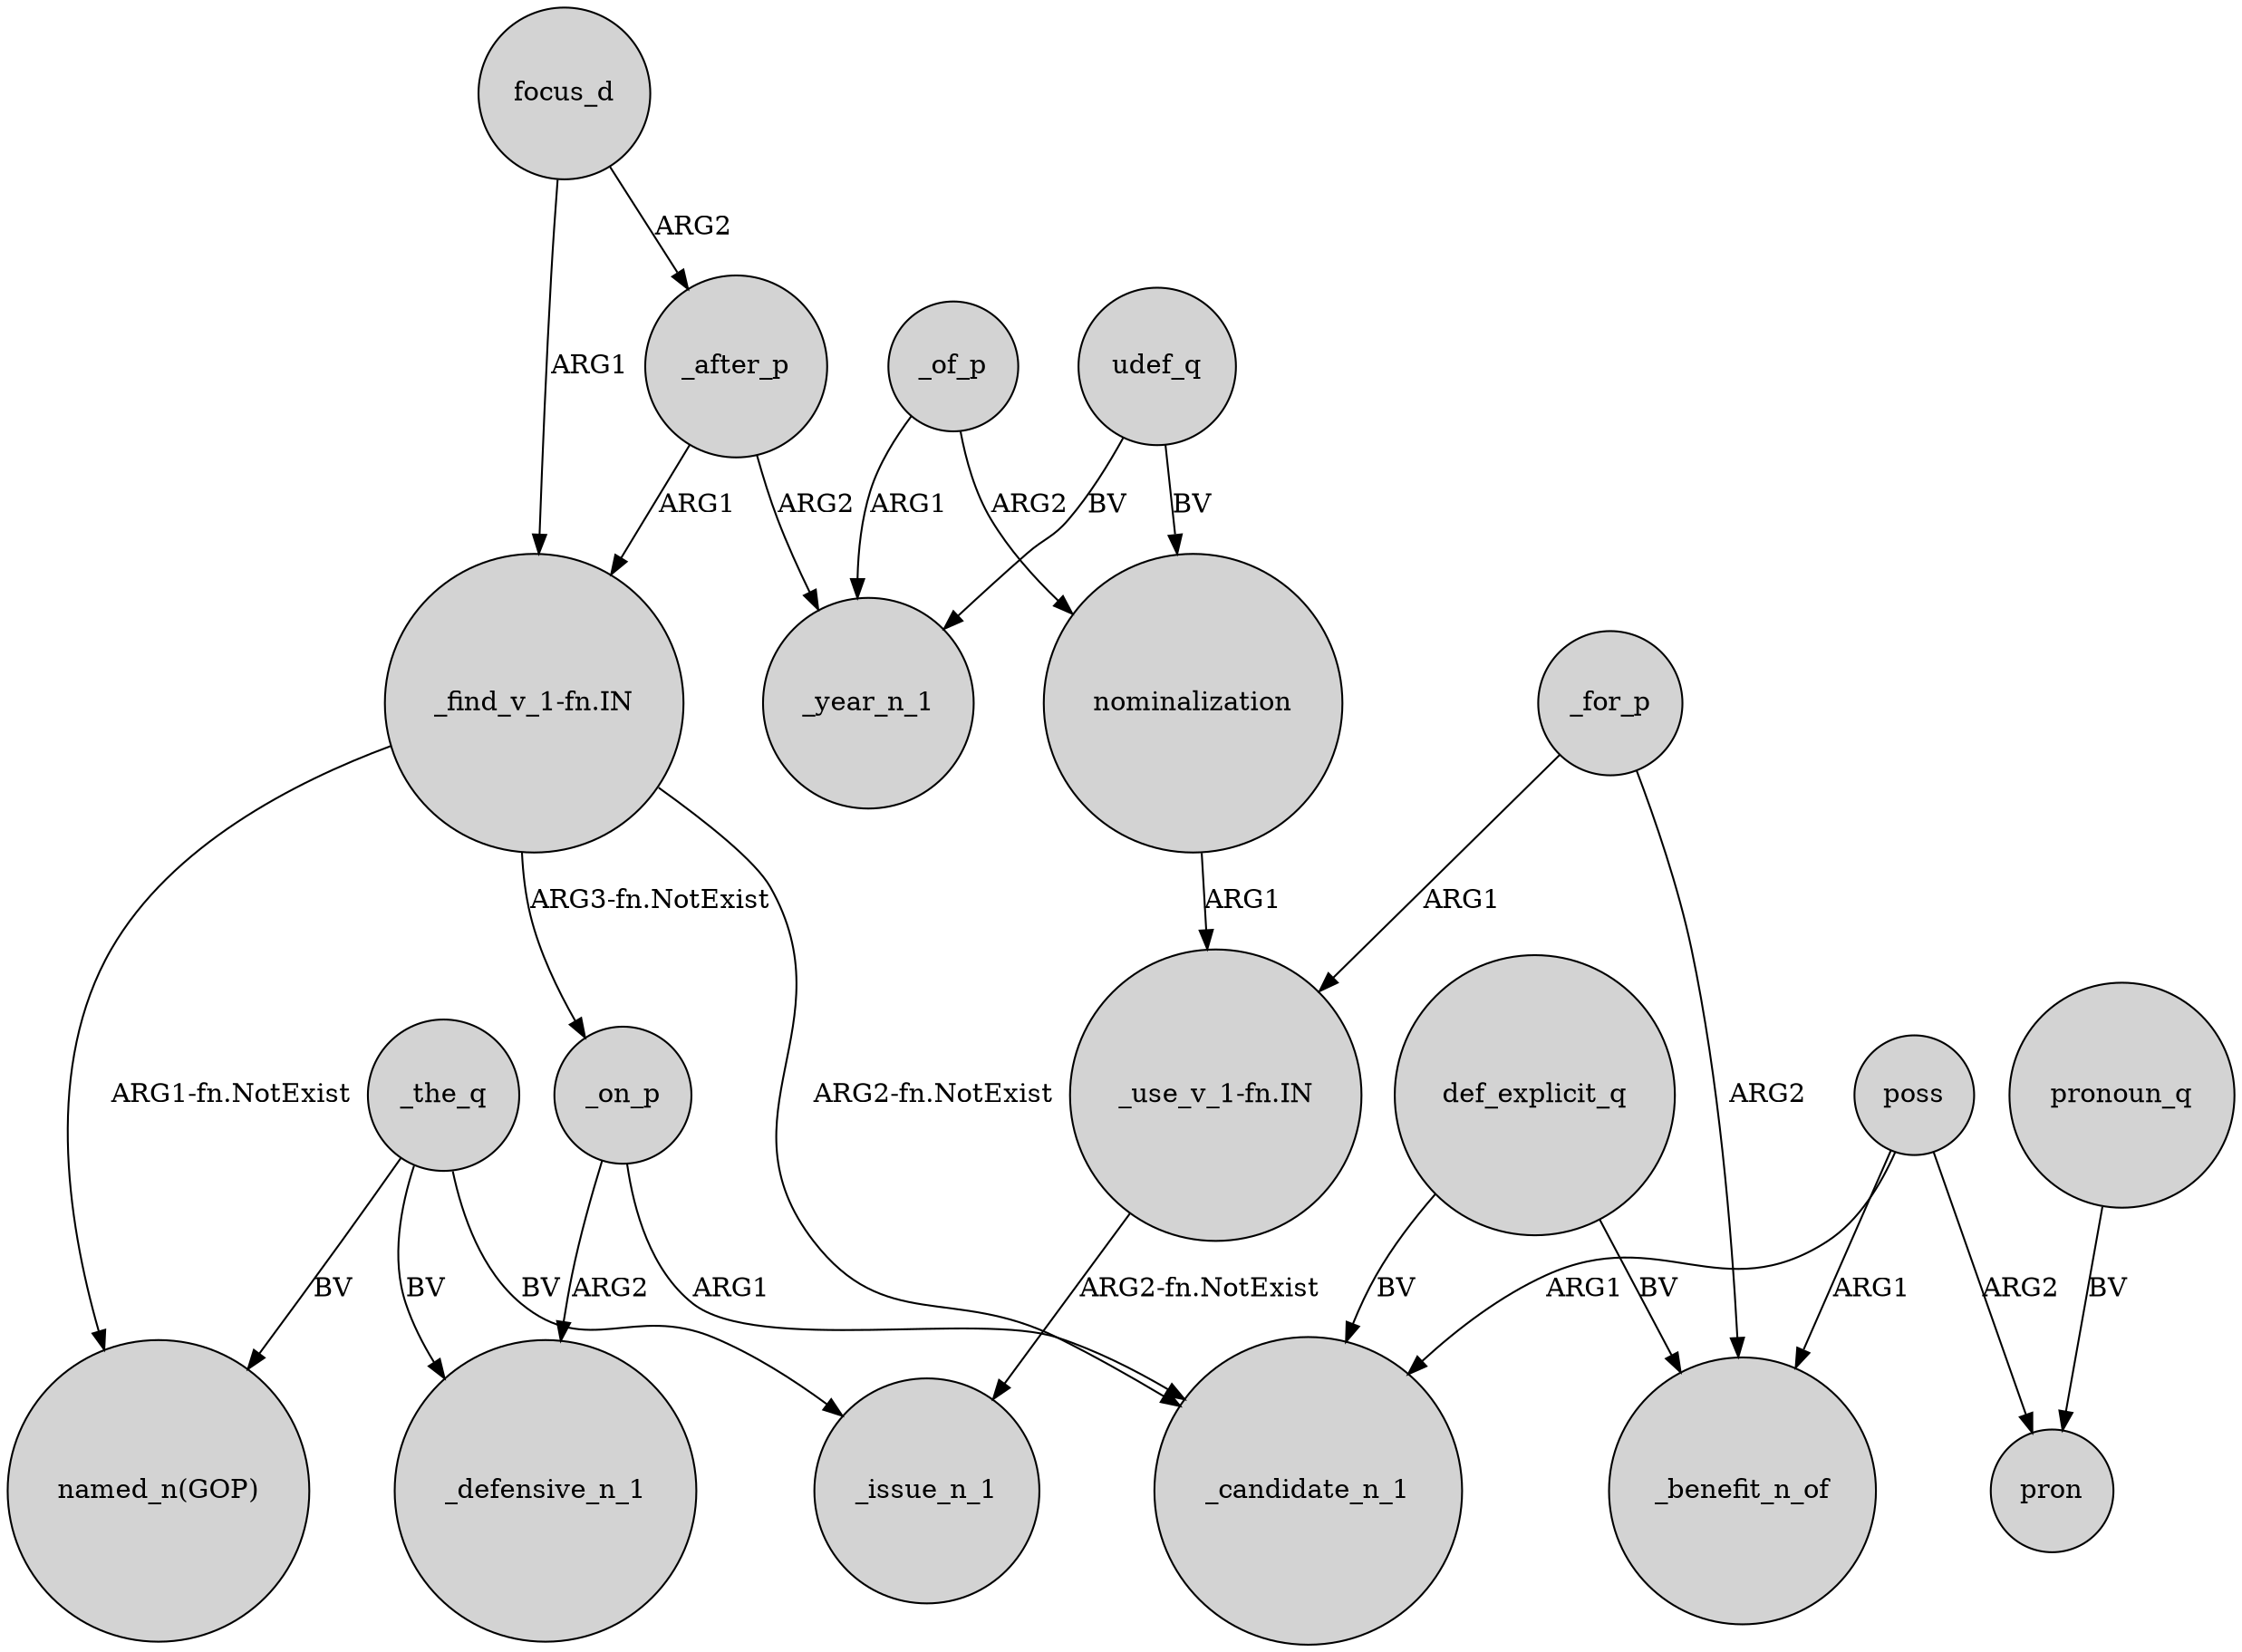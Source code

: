 digraph {
	node [shape=circle style=filled]
	_after_p -> "_find_v_1-fn.IN" [label=ARG1]
	"_find_v_1-fn.IN" -> _on_p [label="ARG3-fn.NotExist"]
	focus_d -> _after_p [label=ARG2]
	poss -> pron [label=ARG2]
	_the_q -> "named_n(GOP)" [label=BV]
	"_use_v_1-fn.IN" -> _issue_n_1 [label="ARG2-fn.NotExist"]
	focus_d -> "_find_v_1-fn.IN" [label=ARG1]
	_of_p -> _year_n_1 [label=ARG1]
	_the_q -> _issue_n_1 [label=BV]
	_on_p -> _defensive_n_1 [label=ARG2]
	poss -> _benefit_n_of [label=ARG1]
	"_find_v_1-fn.IN" -> _candidate_n_1 [label="ARG2-fn.NotExist"]
	pronoun_q -> pron [label=BV]
	_after_p -> _year_n_1 [label=ARG2]
	_of_p -> nominalization [label=ARG2]
	udef_q -> nominalization [label=BV]
	def_explicit_q -> _candidate_n_1 [label=BV]
	_the_q -> _defensive_n_1 [label=BV]
	"_find_v_1-fn.IN" -> "named_n(GOP)" [label="ARG1-fn.NotExist"]
	udef_q -> _year_n_1 [label=BV]
	_for_p -> "_use_v_1-fn.IN" [label=ARG1]
	def_explicit_q -> _benefit_n_of [label=BV]
	_on_p -> _candidate_n_1 [label=ARG1]
	_for_p -> _benefit_n_of [label=ARG2]
	poss -> _candidate_n_1 [label=ARG1]
	nominalization -> "_use_v_1-fn.IN" [label=ARG1]
}
